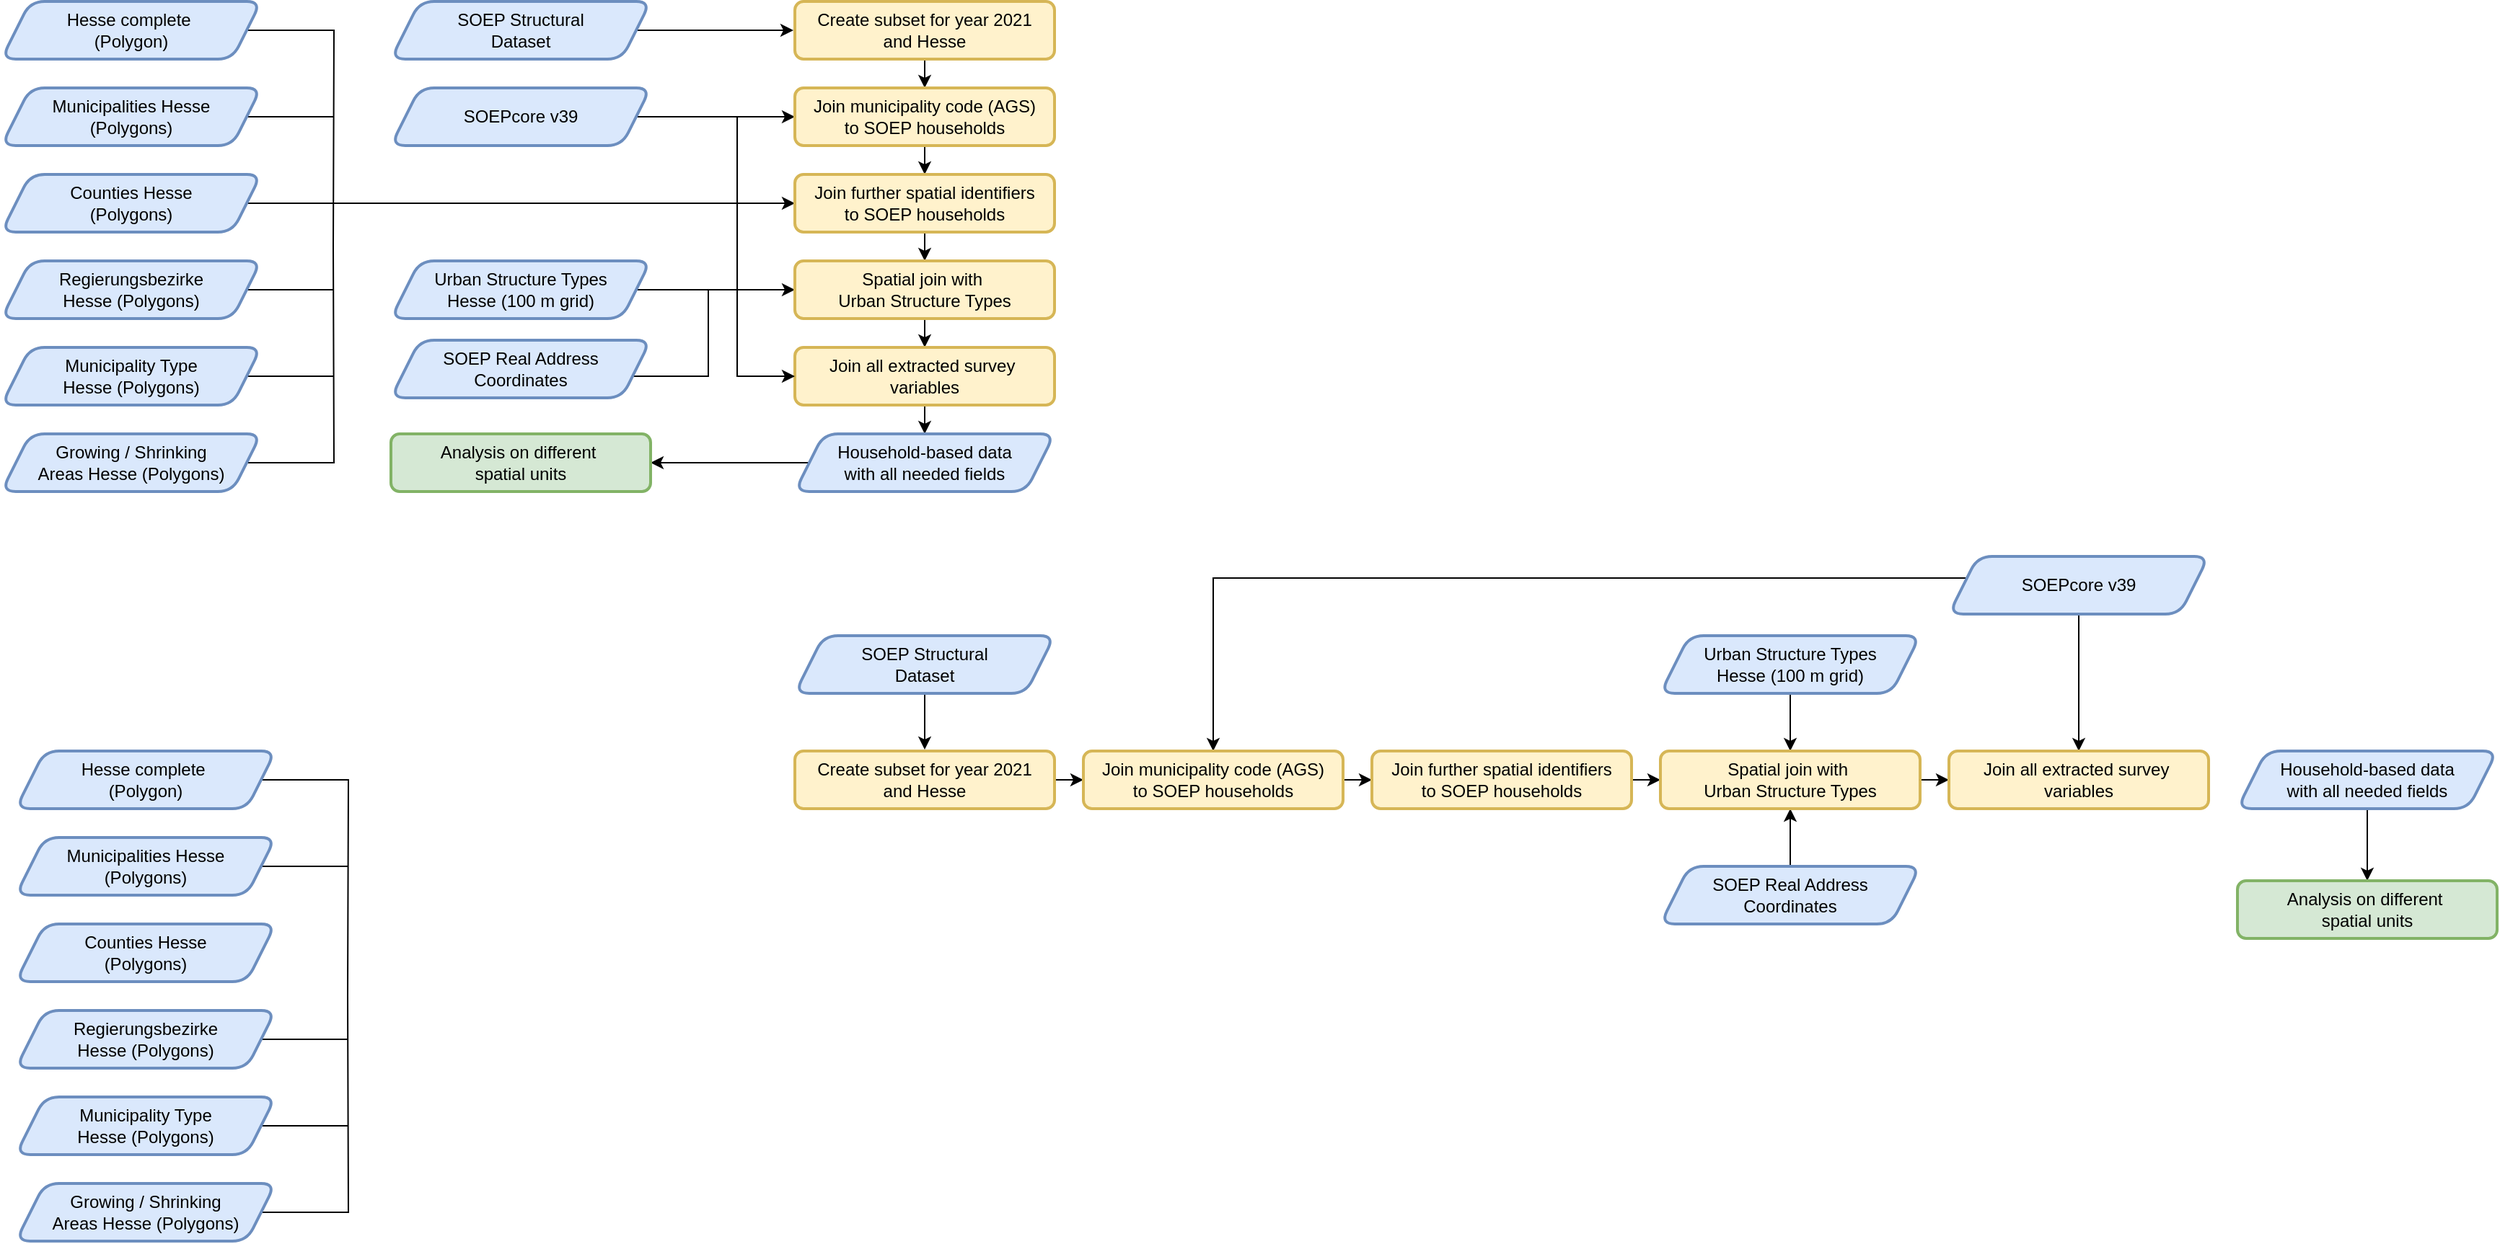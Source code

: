 <mxfile version="28.2.8">
  <diagram name="Seite-1" id="zS-QnQvDe2Hph_ruHdWV">
    <mxGraphModel dx="1426" dy="753" grid="1" gridSize="10" guides="1" tooltips="1" connect="1" arrows="1" fold="1" page="1" pageScale="1" pageWidth="827" pageHeight="1169" math="0" shadow="0">
      <root>
        <mxCell id="0" />
        <mxCell id="1" parent="0" />
        <mxCell id="sy46qdf4OJB5Sf921RLo-18" style="edgeStyle=orthogonalEdgeStyle;rounded=0;orthogonalLoop=1;jettySize=auto;html=1;exitX=1;exitY=0.5;exitDx=0;exitDy=0;entryX=0;entryY=0.5;entryDx=0;entryDy=0;" parent="1" source="sy46qdf4OJB5Sf921RLo-1" target="sy46qdf4OJB5Sf921RLo-11" edge="1">
          <mxGeometry relative="1" as="geometry" />
        </mxCell>
        <mxCell id="sy46qdf4OJB5Sf921RLo-1" value="SOEP Structural&lt;br&gt;Dataset" style="shape=parallelogram;perimeter=parallelogramPerimeter;whiteSpace=wrap;html=1;fixedSize=1;rounded=1;strokeWidth=2;fillColor=#dae8fc;strokeColor=#6c8ebf;" parent="1" vertex="1">
          <mxGeometry x="300" y="160" width="180" height="40" as="geometry" />
        </mxCell>
        <mxCell id="sy46qdf4OJB5Sf921RLo-19" style="edgeStyle=orthogonalEdgeStyle;rounded=0;orthogonalLoop=1;jettySize=auto;html=1;exitX=1;exitY=0.5;exitDx=0;exitDy=0;entryX=0;entryY=0.5;entryDx=0;entryDy=0;" parent="1" source="sy46qdf4OJB5Sf921RLo-2" target="sy46qdf4OJB5Sf921RLo-13" edge="1">
          <mxGeometry relative="1" as="geometry" />
        </mxCell>
        <mxCell id="sy46qdf4OJB5Sf921RLo-2" value="SOEPcore v39" style="shape=parallelogram;perimeter=parallelogramPerimeter;whiteSpace=wrap;html=1;fixedSize=1;rounded=1;strokeWidth=2;fillColor=#dae8fc;strokeColor=#6c8ebf;" parent="1" vertex="1">
          <mxGeometry x="300" y="220" width="180" height="40" as="geometry" />
        </mxCell>
        <mxCell id="sy46qdf4OJB5Sf921RLo-42" style="edgeStyle=orthogonalEdgeStyle;rounded=0;orthogonalLoop=1;jettySize=auto;html=1;endArrow=none;endFill=0;" parent="1" source="sy46qdf4OJB5Sf921RLo-3" edge="1">
          <mxGeometry relative="1" as="geometry">
            <mxPoint x="520" y="360" as="targetPoint" />
            <Array as="points">
              <mxPoint x="520" y="420" />
            </Array>
          </mxGeometry>
        </mxCell>
        <mxCell id="sy46qdf4OJB5Sf921RLo-3" value="SOEP Real Address&lt;br&gt;Coordinates" style="shape=parallelogram;perimeter=parallelogramPerimeter;whiteSpace=wrap;html=1;fixedSize=1;rounded=1;strokeWidth=2;fillColor=#dae8fc;strokeColor=#6c8ebf;" parent="1" vertex="1">
          <mxGeometry x="300" y="395" width="180" height="40" as="geometry" />
        </mxCell>
        <mxCell id="sy46qdf4OJB5Sf921RLo-38" style="edgeStyle=orthogonalEdgeStyle;rounded=0;orthogonalLoop=1;jettySize=auto;html=1;exitX=1;exitY=0.5;exitDx=0;exitDy=0;endArrow=none;endFill=0;" parent="1" source="sy46qdf4OJB5Sf921RLo-4" edge="1">
          <mxGeometry relative="1" as="geometry">
            <mxPoint x="260" y="330" as="targetPoint" />
          </mxGeometry>
        </mxCell>
        <mxCell id="sy46qdf4OJB5Sf921RLo-4" value="Hesse complete&amp;nbsp;&lt;br&gt;(Polygon)" style="shape=parallelogram;perimeter=parallelogramPerimeter;whiteSpace=wrap;html=1;fixedSize=1;rounded=1;strokeWidth=2;fillColor=#dae8fc;strokeColor=#6c8ebf;" parent="1" vertex="1">
          <mxGeometry x="30" y="160" width="180" height="40" as="geometry" />
        </mxCell>
        <mxCell id="sy46qdf4OJB5Sf921RLo-36" style="edgeStyle=orthogonalEdgeStyle;rounded=0;orthogonalLoop=1;jettySize=auto;html=1;exitX=1;exitY=0.5;exitDx=0;exitDy=0;endArrow=none;endFill=0;" parent="1" source="sy46qdf4OJB5Sf921RLo-5" edge="1">
          <mxGeometry relative="1" as="geometry">
            <mxPoint x="260" y="240" as="targetPoint" />
          </mxGeometry>
        </mxCell>
        <mxCell id="sy46qdf4OJB5Sf921RLo-5" value="Municipalities Hesse&lt;br&gt;(Polygons)" style="shape=parallelogram;perimeter=parallelogramPerimeter;whiteSpace=wrap;html=1;fixedSize=1;rounded=1;strokeWidth=2;fillColor=#dae8fc;strokeColor=#6c8ebf;" parent="1" vertex="1">
          <mxGeometry x="30" y="220" width="180" height="40" as="geometry" />
        </mxCell>
        <mxCell id="sy46qdf4OJB5Sf921RLo-35" style="edgeStyle=orthogonalEdgeStyle;rounded=0;orthogonalLoop=1;jettySize=auto;html=1;exitX=1;exitY=0.5;exitDx=0;exitDy=0;endArrow=classic;endFill=1;entryX=0;entryY=0.5;entryDx=0;entryDy=0;" parent="1" source="sy46qdf4OJB5Sf921RLo-6" target="sy46qdf4OJB5Sf921RLo-14" edge="1">
          <mxGeometry relative="1" as="geometry">
            <mxPoint x="260" y="300" as="targetPoint" />
          </mxGeometry>
        </mxCell>
        <mxCell id="sy46qdf4OJB5Sf921RLo-6" value="Counties Hesse&lt;br&gt;(Polygons)" style="shape=parallelogram;perimeter=parallelogramPerimeter;whiteSpace=wrap;html=1;fixedSize=1;rounded=1;strokeWidth=2;fillColor=#dae8fc;strokeColor=#6c8ebf;" parent="1" vertex="1">
          <mxGeometry x="30" y="280" width="180" height="40" as="geometry" />
        </mxCell>
        <mxCell id="sy46qdf4OJB5Sf921RLo-33" style="edgeStyle=orthogonalEdgeStyle;rounded=0;orthogonalLoop=1;jettySize=auto;html=1;exitX=1;exitY=0.5;exitDx=0;exitDy=0;endArrow=none;endFill=0;" parent="1" source="sy46qdf4OJB5Sf921RLo-7" edge="1">
          <mxGeometry relative="1" as="geometry">
            <mxPoint x="260" y="360" as="targetPoint" />
          </mxGeometry>
        </mxCell>
        <mxCell id="sy46qdf4OJB5Sf921RLo-7" value="Regierungsbezirke&lt;br&gt;Hesse (Polygons)" style="shape=parallelogram;perimeter=parallelogramPerimeter;whiteSpace=wrap;html=1;fixedSize=1;rounded=1;strokeWidth=2;fillColor=#dae8fc;strokeColor=#6c8ebf;" parent="1" vertex="1">
          <mxGeometry x="30" y="340" width="180" height="40" as="geometry" />
        </mxCell>
        <mxCell id="sy46qdf4OJB5Sf921RLo-34" style="edgeStyle=orthogonalEdgeStyle;rounded=0;orthogonalLoop=1;jettySize=auto;html=1;exitX=1;exitY=0.5;exitDx=0;exitDy=0;endArrow=none;endFill=0;" parent="1" source="sy46qdf4OJB5Sf921RLo-8" edge="1">
          <mxGeometry relative="1" as="geometry">
            <mxPoint x="260" y="420" as="targetPoint" />
          </mxGeometry>
        </mxCell>
        <mxCell id="sy46qdf4OJB5Sf921RLo-8" value="Municipality Type&lt;br&gt;Hesse (Polygons)" style="shape=parallelogram;perimeter=parallelogramPerimeter;whiteSpace=wrap;html=1;fixedSize=1;rounded=1;strokeWidth=2;fillColor=#dae8fc;strokeColor=#6c8ebf;" parent="1" vertex="1">
          <mxGeometry x="30" y="400" width="180" height="40" as="geometry" />
        </mxCell>
        <mxCell id="sy46qdf4OJB5Sf921RLo-31" style="edgeStyle=orthogonalEdgeStyle;rounded=0;orthogonalLoop=1;jettySize=auto;html=1;exitX=1;exitY=0.5;exitDx=0;exitDy=0;endArrow=none;endFill=0;" parent="1" source="sy46qdf4OJB5Sf921RLo-9" edge="1">
          <mxGeometry relative="1" as="geometry">
            <mxPoint x="260" y="330" as="targetPoint" />
          </mxGeometry>
        </mxCell>
        <mxCell id="sy46qdf4OJB5Sf921RLo-9" value="Growing / Shrinking&lt;br&gt;Areas Hesse (Polygons)" style="shape=parallelogram;perimeter=parallelogramPerimeter;whiteSpace=wrap;html=1;fixedSize=1;rounded=1;strokeWidth=2;fillColor=#dae8fc;strokeColor=#6c8ebf;" parent="1" vertex="1">
          <mxGeometry x="30" y="460" width="180" height="40" as="geometry" />
        </mxCell>
        <mxCell id="sy46qdf4OJB5Sf921RLo-16" style="edgeStyle=orthogonalEdgeStyle;rounded=0;orthogonalLoop=1;jettySize=auto;html=1;exitX=1;exitY=0.5;exitDx=0;exitDy=0;entryX=0;entryY=0.5;entryDx=0;entryDy=0;" parent="1" source="sy46qdf4OJB5Sf921RLo-10" target="sy46qdf4OJB5Sf921RLo-15" edge="1">
          <mxGeometry relative="1" as="geometry" />
        </mxCell>
        <mxCell id="sy46qdf4OJB5Sf921RLo-10" value="Urban Structure Types&lt;br&gt;Hesse (100 m grid)" style="shape=parallelogram;perimeter=parallelogramPerimeter;whiteSpace=wrap;html=1;fixedSize=1;rounded=1;strokeWidth=2;fillColor=#dae8fc;strokeColor=#6c8ebf;" parent="1" vertex="1">
          <mxGeometry x="300" y="340" width="180" height="40" as="geometry" />
        </mxCell>
        <mxCell id="sy46qdf4OJB5Sf921RLo-23" style="edgeStyle=orthogonalEdgeStyle;rounded=0;orthogonalLoop=1;jettySize=auto;html=1;exitX=0.5;exitY=1;exitDx=0;exitDy=0;entryX=0.5;entryY=0;entryDx=0;entryDy=0;" parent="1" source="sy46qdf4OJB5Sf921RLo-11" target="sy46qdf4OJB5Sf921RLo-13" edge="1">
          <mxGeometry relative="1" as="geometry" />
        </mxCell>
        <mxCell id="sy46qdf4OJB5Sf921RLo-11" value="Create subset for year 2021&lt;br&gt;and Hesse" style="rounded=1;whiteSpace=wrap;html=1;perimeterSpacing=1;strokeWidth=2;fillColor=#fff2cc;strokeColor=#d6b656;" parent="1" vertex="1">
          <mxGeometry x="580" y="160" width="180" height="40" as="geometry" />
        </mxCell>
        <mxCell id="sy46qdf4OJB5Sf921RLo-24" style="edgeStyle=orthogonalEdgeStyle;rounded=0;orthogonalLoop=1;jettySize=auto;html=1;exitX=0.5;exitY=1;exitDx=0;exitDy=0;entryX=0.5;entryY=0;entryDx=0;entryDy=0;" parent="1" source="sy46qdf4OJB5Sf921RLo-13" target="sy46qdf4OJB5Sf921RLo-14" edge="1">
          <mxGeometry relative="1" as="geometry" />
        </mxCell>
        <mxCell id="sy46qdf4OJB5Sf921RLo-13" value="Join municipality code (AGS)&lt;br&gt;to SOEP households" style="rounded=1;whiteSpace=wrap;html=1;strokeWidth=2;fillColor=#fff2cc;strokeColor=#d6b656;" parent="1" vertex="1">
          <mxGeometry x="580" y="220" width="180" height="40" as="geometry" />
        </mxCell>
        <mxCell id="sy46qdf4OJB5Sf921RLo-25" style="edgeStyle=orthogonalEdgeStyle;rounded=0;orthogonalLoop=1;jettySize=auto;html=1;exitX=0.5;exitY=1;exitDx=0;exitDy=0;entryX=0.5;entryY=0;entryDx=0;entryDy=0;" parent="1" source="sy46qdf4OJB5Sf921RLo-14" target="sy46qdf4OJB5Sf921RLo-15" edge="1">
          <mxGeometry relative="1" as="geometry" />
        </mxCell>
        <mxCell id="sy46qdf4OJB5Sf921RLo-14" value="Join further spatial identifiers&lt;br&gt;to SOEP households" style="rounded=1;whiteSpace=wrap;html=1;strokeWidth=2;fillColor=#fff2cc;strokeColor=#d6b656;" parent="1" vertex="1">
          <mxGeometry x="580" y="280" width="180" height="40" as="geometry" />
        </mxCell>
        <mxCell id="sy46qdf4OJB5Sf921RLo-26" style="edgeStyle=orthogonalEdgeStyle;rounded=0;orthogonalLoop=1;jettySize=auto;html=1;exitX=0.5;exitY=1;exitDx=0;exitDy=0;entryX=0.5;entryY=0;entryDx=0;entryDy=0;" parent="1" source="sy46qdf4OJB5Sf921RLo-15" target="sy46qdf4OJB5Sf921RLo-20" edge="1">
          <mxGeometry relative="1" as="geometry" />
        </mxCell>
        <mxCell id="sy46qdf4OJB5Sf921RLo-15" value="Spatial join with&amp;nbsp;&lt;br&gt;Urban Structure Types" style="rounded=1;whiteSpace=wrap;html=1;strokeWidth=2;fillColor=#fff2cc;strokeColor=#d6b656;" parent="1" vertex="1">
          <mxGeometry x="580" y="340" width="180" height="40" as="geometry" />
        </mxCell>
        <mxCell id="sy46qdf4OJB5Sf921RLo-27" style="edgeStyle=orthogonalEdgeStyle;rounded=0;orthogonalLoop=1;jettySize=auto;html=1;exitX=0.5;exitY=1;exitDx=0;exitDy=0;entryX=0.5;entryY=0;entryDx=0;entryDy=0;" parent="1" source="sy46qdf4OJB5Sf921RLo-20" target="sy46qdf4OJB5Sf921RLo-21" edge="1">
          <mxGeometry relative="1" as="geometry" />
        </mxCell>
        <mxCell id="sy46qdf4OJB5Sf921RLo-20" value="Join all extracted survey&amp;nbsp;&lt;br&gt;variables" style="rounded=1;whiteSpace=wrap;html=1;strokeWidth=2;fillColor=#fff2cc;strokeColor=#d6b656;" parent="1" vertex="1">
          <mxGeometry x="580" y="400" width="180" height="40" as="geometry" />
        </mxCell>
        <mxCell id="sy46qdf4OJB5Sf921RLo-37" style="edgeStyle=orthogonalEdgeStyle;rounded=0;orthogonalLoop=1;jettySize=auto;html=1;exitX=0;exitY=0.5;exitDx=0;exitDy=0;entryX=1;entryY=0.5;entryDx=0;entryDy=0;" parent="1" source="sy46qdf4OJB5Sf921RLo-21" target="sy46qdf4OJB5Sf921RLo-28" edge="1">
          <mxGeometry relative="1" as="geometry" />
        </mxCell>
        <mxCell id="sy46qdf4OJB5Sf921RLo-21" value="Household-based data&lt;br&gt;with all needed fields" style="shape=parallelogram;perimeter=parallelogramPerimeter;whiteSpace=wrap;html=1;fixedSize=1;rounded=1;strokeWidth=2;fillColor=#dae8fc;strokeColor=#6c8ebf;" parent="1" vertex="1">
          <mxGeometry x="580" y="460" width="180" height="40" as="geometry" />
        </mxCell>
        <mxCell id="sy46qdf4OJB5Sf921RLo-28" value="Analysis on different&amp;nbsp;&lt;br&gt;spatial units" style="rounded=1;whiteSpace=wrap;html=1;strokeWidth=2;fillColor=#d5e8d4;strokeColor=#82b366;" parent="1" vertex="1">
          <mxGeometry x="300" y="460" width="180" height="40" as="geometry" />
        </mxCell>
        <mxCell id="2OY20YXBduM8Riqg4RIn-4" value="" style="endArrow=classic;html=1;rounded=0;entryX=0;entryY=0.5;entryDx=0;entryDy=0;" edge="1" parent="1" target="sy46qdf4OJB5Sf921RLo-20">
          <mxGeometry width="50" height="50" relative="1" as="geometry">
            <mxPoint x="540" y="240" as="sourcePoint" />
            <mxPoint x="550" y="470" as="targetPoint" />
            <Array as="points">
              <mxPoint x="540" y="420" />
            </Array>
          </mxGeometry>
        </mxCell>
        <mxCell id="2OY20YXBduM8Riqg4RIn-50" style="edgeStyle=orthogonalEdgeStyle;rounded=0;orthogonalLoop=1;jettySize=auto;html=1;exitX=0.5;exitY=1;exitDx=0;exitDy=0;entryX=0.5;entryY=0;entryDx=0;entryDy=0;" edge="1" parent="1" source="2OY20YXBduM8Riqg4RIn-6" target="2OY20YXBduM8Riqg4RIn-26">
          <mxGeometry relative="1" as="geometry" />
        </mxCell>
        <mxCell id="2OY20YXBduM8Riqg4RIn-6" value="SOEP Structural&lt;br&gt;Dataset" style="shape=parallelogram;perimeter=parallelogramPerimeter;whiteSpace=wrap;html=1;fixedSize=1;rounded=1;strokeWidth=2;fillColor=#dae8fc;strokeColor=#6c8ebf;" vertex="1" parent="1">
          <mxGeometry x="580" y="600" width="180" height="40" as="geometry" />
        </mxCell>
        <mxCell id="2OY20YXBduM8Riqg4RIn-44" style="edgeStyle=orthogonalEdgeStyle;rounded=0;orthogonalLoop=1;jettySize=auto;html=1;exitX=0.5;exitY=1;exitDx=0;exitDy=0;entryX=0.5;entryY=0;entryDx=0;entryDy=0;" edge="1" parent="1" source="2OY20YXBduM8Riqg4RIn-8" target="2OY20YXBduM8Riqg4RIn-34">
          <mxGeometry relative="1" as="geometry" />
        </mxCell>
        <mxCell id="2OY20YXBduM8Riqg4RIn-46" style="edgeStyle=orthogonalEdgeStyle;rounded=0;orthogonalLoop=1;jettySize=auto;html=1;entryX=0.5;entryY=0;entryDx=0;entryDy=0;" edge="1" parent="1" source="2OY20YXBduM8Riqg4RIn-8" target="2OY20YXBduM8Riqg4RIn-28">
          <mxGeometry relative="1" as="geometry">
            <Array as="points">
              <mxPoint x="870" y="560" />
            </Array>
          </mxGeometry>
        </mxCell>
        <mxCell id="2OY20YXBduM8Riqg4RIn-8" value="SOEPcore v39" style="shape=parallelogram;perimeter=parallelogramPerimeter;whiteSpace=wrap;html=1;fixedSize=1;rounded=1;strokeWidth=2;fillColor=#dae8fc;strokeColor=#6c8ebf;" vertex="1" parent="1">
          <mxGeometry x="1380" y="545" width="180" height="40" as="geometry" />
        </mxCell>
        <mxCell id="2OY20YXBduM8Riqg4RIn-49" style="edgeStyle=orthogonalEdgeStyle;rounded=0;orthogonalLoop=1;jettySize=auto;html=1;exitX=0.5;exitY=0;exitDx=0;exitDy=0;entryX=0.5;entryY=1;entryDx=0;entryDy=0;" edge="1" parent="1" source="2OY20YXBduM8Riqg4RIn-10" target="2OY20YXBduM8Riqg4RIn-32">
          <mxGeometry relative="1" as="geometry" />
        </mxCell>
        <mxCell id="2OY20YXBduM8Riqg4RIn-10" value="SOEP Real Address&lt;br&gt;Coordinates" style="shape=parallelogram;perimeter=parallelogramPerimeter;whiteSpace=wrap;html=1;fixedSize=1;rounded=1;strokeWidth=2;fillColor=#dae8fc;strokeColor=#6c8ebf;" vertex="1" parent="1">
          <mxGeometry x="1180" y="760" width="180" height="40" as="geometry" />
        </mxCell>
        <mxCell id="2OY20YXBduM8Riqg4RIn-11" style="edgeStyle=orthogonalEdgeStyle;rounded=0;orthogonalLoop=1;jettySize=auto;html=1;exitX=1;exitY=0.5;exitDx=0;exitDy=0;endArrow=none;endFill=0;" edge="1" parent="1" source="2OY20YXBduM8Riqg4RIn-12">
          <mxGeometry relative="1" as="geometry">
            <mxPoint x="270" y="850" as="targetPoint" />
          </mxGeometry>
        </mxCell>
        <mxCell id="2OY20YXBduM8Riqg4RIn-12" value="Hesse complete&amp;nbsp;&lt;br&gt;(Polygon)" style="shape=parallelogram;perimeter=parallelogramPerimeter;whiteSpace=wrap;html=1;fixedSize=1;rounded=1;strokeWidth=2;fillColor=#dae8fc;strokeColor=#6c8ebf;" vertex="1" parent="1">
          <mxGeometry x="40" y="680" width="180" height="40" as="geometry" />
        </mxCell>
        <mxCell id="2OY20YXBduM8Riqg4RIn-13" style="edgeStyle=orthogonalEdgeStyle;rounded=0;orthogonalLoop=1;jettySize=auto;html=1;exitX=1;exitY=0.5;exitDx=0;exitDy=0;endArrow=none;endFill=0;" edge="1" parent="1" source="2OY20YXBduM8Riqg4RIn-14">
          <mxGeometry relative="1" as="geometry">
            <mxPoint x="270" y="760" as="targetPoint" />
          </mxGeometry>
        </mxCell>
        <mxCell id="2OY20YXBduM8Riqg4RIn-14" value="Municipalities Hesse&lt;br&gt;(Polygons)" style="shape=parallelogram;perimeter=parallelogramPerimeter;whiteSpace=wrap;html=1;fixedSize=1;rounded=1;strokeWidth=2;fillColor=#dae8fc;strokeColor=#6c8ebf;" vertex="1" parent="1">
          <mxGeometry x="40" y="740" width="180" height="40" as="geometry" />
        </mxCell>
        <mxCell id="2OY20YXBduM8Riqg4RIn-16" value="Counties Hesse&lt;br&gt;(Polygons)" style="shape=parallelogram;perimeter=parallelogramPerimeter;whiteSpace=wrap;html=1;fixedSize=1;rounded=1;strokeWidth=2;fillColor=#dae8fc;strokeColor=#6c8ebf;" vertex="1" parent="1">
          <mxGeometry x="40" y="800" width="180" height="40" as="geometry" />
        </mxCell>
        <mxCell id="2OY20YXBduM8Riqg4RIn-17" style="edgeStyle=orthogonalEdgeStyle;rounded=0;orthogonalLoop=1;jettySize=auto;html=1;exitX=1;exitY=0.5;exitDx=0;exitDy=0;endArrow=none;endFill=0;" edge="1" parent="1" source="2OY20YXBduM8Riqg4RIn-18">
          <mxGeometry relative="1" as="geometry">
            <mxPoint x="270" y="880" as="targetPoint" />
          </mxGeometry>
        </mxCell>
        <mxCell id="2OY20YXBduM8Riqg4RIn-18" value="Regierungsbezirke&lt;br&gt;Hesse (Polygons)" style="shape=parallelogram;perimeter=parallelogramPerimeter;whiteSpace=wrap;html=1;fixedSize=1;rounded=1;strokeWidth=2;fillColor=#dae8fc;strokeColor=#6c8ebf;" vertex="1" parent="1">
          <mxGeometry x="40" y="860" width="180" height="40" as="geometry" />
        </mxCell>
        <mxCell id="2OY20YXBduM8Riqg4RIn-19" style="edgeStyle=orthogonalEdgeStyle;rounded=0;orthogonalLoop=1;jettySize=auto;html=1;exitX=1;exitY=0.5;exitDx=0;exitDy=0;endArrow=none;endFill=0;" edge="1" parent="1" source="2OY20YXBduM8Riqg4RIn-20">
          <mxGeometry relative="1" as="geometry">
            <mxPoint x="270" y="940" as="targetPoint" />
          </mxGeometry>
        </mxCell>
        <mxCell id="2OY20YXBduM8Riqg4RIn-20" value="Municipality Type&lt;br&gt;Hesse (Polygons)" style="shape=parallelogram;perimeter=parallelogramPerimeter;whiteSpace=wrap;html=1;fixedSize=1;rounded=1;strokeWidth=2;fillColor=#dae8fc;strokeColor=#6c8ebf;" vertex="1" parent="1">
          <mxGeometry x="40" y="920" width="180" height="40" as="geometry" />
        </mxCell>
        <mxCell id="2OY20YXBduM8Riqg4RIn-21" style="edgeStyle=orthogonalEdgeStyle;rounded=0;orthogonalLoop=1;jettySize=auto;html=1;exitX=1;exitY=0.5;exitDx=0;exitDy=0;endArrow=none;endFill=0;" edge="1" parent="1" source="2OY20YXBduM8Riqg4RIn-22">
          <mxGeometry relative="1" as="geometry">
            <mxPoint x="270" y="850" as="targetPoint" />
          </mxGeometry>
        </mxCell>
        <mxCell id="2OY20YXBduM8Riqg4RIn-22" value="Growing / Shrinking&lt;br&gt;Areas Hesse (Polygons)" style="shape=parallelogram;perimeter=parallelogramPerimeter;whiteSpace=wrap;html=1;fixedSize=1;rounded=1;strokeWidth=2;fillColor=#dae8fc;strokeColor=#6c8ebf;" vertex="1" parent="1">
          <mxGeometry x="40" y="980" width="180" height="40" as="geometry" />
        </mxCell>
        <mxCell id="2OY20YXBduM8Riqg4RIn-48" style="edgeStyle=orthogonalEdgeStyle;rounded=0;orthogonalLoop=1;jettySize=auto;html=1;exitX=0.5;exitY=1;exitDx=0;exitDy=0;entryX=0.5;entryY=0;entryDx=0;entryDy=0;" edge="1" parent="1" source="2OY20YXBduM8Riqg4RIn-24" target="2OY20YXBduM8Riqg4RIn-32">
          <mxGeometry relative="1" as="geometry" />
        </mxCell>
        <mxCell id="2OY20YXBduM8Riqg4RIn-24" value="Urban Structure Types&lt;br&gt;Hesse (100 m grid)" style="shape=parallelogram;perimeter=parallelogramPerimeter;whiteSpace=wrap;html=1;fixedSize=1;rounded=1;strokeWidth=2;fillColor=#dae8fc;strokeColor=#6c8ebf;" vertex="1" parent="1">
          <mxGeometry x="1180" y="600" width="180" height="40" as="geometry" />
        </mxCell>
        <mxCell id="2OY20YXBduM8Riqg4RIn-39" style="edgeStyle=orthogonalEdgeStyle;rounded=0;orthogonalLoop=1;jettySize=auto;html=1;exitX=1;exitY=0.5;exitDx=0;exitDy=0;entryX=0;entryY=0.5;entryDx=0;entryDy=0;" edge="1" parent="1" source="2OY20YXBduM8Riqg4RIn-26" target="2OY20YXBduM8Riqg4RIn-28">
          <mxGeometry relative="1" as="geometry" />
        </mxCell>
        <mxCell id="2OY20YXBduM8Riqg4RIn-26" value="Create subset for year 2021&lt;br&gt;and Hesse" style="rounded=1;whiteSpace=wrap;html=1;perimeterSpacing=1;strokeWidth=2;fillColor=#fff2cc;strokeColor=#d6b656;" vertex="1" parent="1">
          <mxGeometry x="580" y="680" width="180" height="40" as="geometry" />
        </mxCell>
        <mxCell id="2OY20YXBduM8Riqg4RIn-40" style="edgeStyle=orthogonalEdgeStyle;rounded=0;orthogonalLoop=1;jettySize=auto;html=1;exitX=1;exitY=0.5;exitDx=0;exitDy=0;entryX=0;entryY=0.5;entryDx=0;entryDy=0;" edge="1" parent="1" source="2OY20YXBduM8Riqg4RIn-28" target="2OY20YXBduM8Riqg4RIn-30">
          <mxGeometry relative="1" as="geometry" />
        </mxCell>
        <mxCell id="2OY20YXBduM8Riqg4RIn-28" value="Join municipality code (AGS)&lt;br&gt;to SOEP households" style="rounded=1;whiteSpace=wrap;html=1;strokeWidth=2;fillColor=#fff2cc;strokeColor=#d6b656;" vertex="1" parent="1">
          <mxGeometry x="780" y="680" width="180" height="40" as="geometry" />
        </mxCell>
        <mxCell id="2OY20YXBduM8Riqg4RIn-41" style="edgeStyle=orthogonalEdgeStyle;rounded=0;orthogonalLoop=1;jettySize=auto;html=1;exitX=1;exitY=0.5;exitDx=0;exitDy=0;entryX=0;entryY=0.5;entryDx=0;entryDy=0;" edge="1" parent="1" source="2OY20YXBduM8Riqg4RIn-30" target="2OY20YXBduM8Riqg4RIn-32">
          <mxGeometry relative="1" as="geometry" />
        </mxCell>
        <mxCell id="2OY20YXBduM8Riqg4RIn-30" value="Join further spatial identifiers&lt;br&gt;to SOEP households" style="rounded=1;whiteSpace=wrap;html=1;strokeWidth=2;fillColor=#fff2cc;strokeColor=#d6b656;" vertex="1" parent="1">
          <mxGeometry x="980" y="680" width="180" height="40" as="geometry" />
        </mxCell>
        <mxCell id="2OY20YXBduM8Riqg4RIn-42" style="edgeStyle=orthogonalEdgeStyle;rounded=0;orthogonalLoop=1;jettySize=auto;html=1;exitX=1;exitY=0.5;exitDx=0;exitDy=0;entryX=0;entryY=0.5;entryDx=0;entryDy=0;" edge="1" parent="1" source="2OY20YXBduM8Riqg4RIn-32" target="2OY20YXBduM8Riqg4RIn-34">
          <mxGeometry relative="1" as="geometry" />
        </mxCell>
        <mxCell id="2OY20YXBduM8Riqg4RIn-32" value="Spatial join with&amp;nbsp;&lt;br&gt;Urban Structure Types" style="rounded=1;whiteSpace=wrap;html=1;strokeWidth=2;fillColor=#fff2cc;strokeColor=#d6b656;" vertex="1" parent="1">
          <mxGeometry x="1180" y="680" width="180" height="40" as="geometry" />
        </mxCell>
        <mxCell id="2OY20YXBduM8Riqg4RIn-34" value="Join all extracted survey&amp;nbsp;&lt;br&gt;variables" style="rounded=1;whiteSpace=wrap;html=1;strokeWidth=2;fillColor=#fff2cc;strokeColor=#d6b656;" vertex="1" parent="1">
          <mxGeometry x="1380" y="680" width="180" height="40" as="geometry" />
        </mxCell>
        <mxCell id="2OY20YXBduM8Riqg4RIn-47" style="edgeStyle=orthogonalEdgeStyle;rounded=0;orthogonalLoop=1;jettySize=auto;html=1;exitX=0.5;exitY=1;exitDx=0;exitDy=0;entryX=0.5;entryY=0;entryDx=0;entryDy=0;" edge="1" parent="1" source="2OY20YXBduM8Riqg4RIn-36" target="2OY20YXBduM8Riqg4RIn-37">
          <mxGeometry relative="1" as="geometry" />
        </mxCell>
        <mxCell id="2OY20YXBduM8Riqg4RIn-36" value="Household-based data&lt;br&gt;with all needed fields" style="shape=parallelogram;perimeter=parallelogramPerimeter;whiteSpace=wrap;html=1;fixedSize=1;rounded=1;strokeWidth=2;fillColor=#dae8fc;strokeColor=#6c8ebf;" vertex="1" parent="1">
          <mxGeometry x="1580" y="680" width="180" height="40" as="geometry" />
        </mxCell>
        <mxCell id="2OY20YXBduM8Riqg4RIn-37" value="Analysis on different&amp;nbsp;&lt;br&gt;spatial units" style="rounded=1;whiteSpace=wrap;html=1;strokeWidth=2;fillColor=#d5e8d4;strokeColor=#82b366;" vertex="1" parent="1">
          <mxGeometry x="1580" y="770" width="180" height="40" as="geometry" />
        </mxCell>
      </root>
    </mxGraphModel>
  </diagram>
</mxfile>
